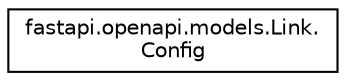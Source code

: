 digraph "Graphical Class Hierarchy"
{
 // LATEX_PDF_SIZE
  edge [fontname="Helvetica",fontsize="10",labelfontname="Helvetica",labelfontsize="10"];
  node [fontname="Helvetica",fontsize="10",shape=record];
  rankdir="LR";
  Node0 [label="fastapi.openapi.models.Link.\lConfig",height=0.2,width=0.4,color="black", fillcolor="white", style="filled",URL="$classfastapi_1_1openapi_1_1models_1_1Link_1_1Config.html",tooltip=" "];
}
